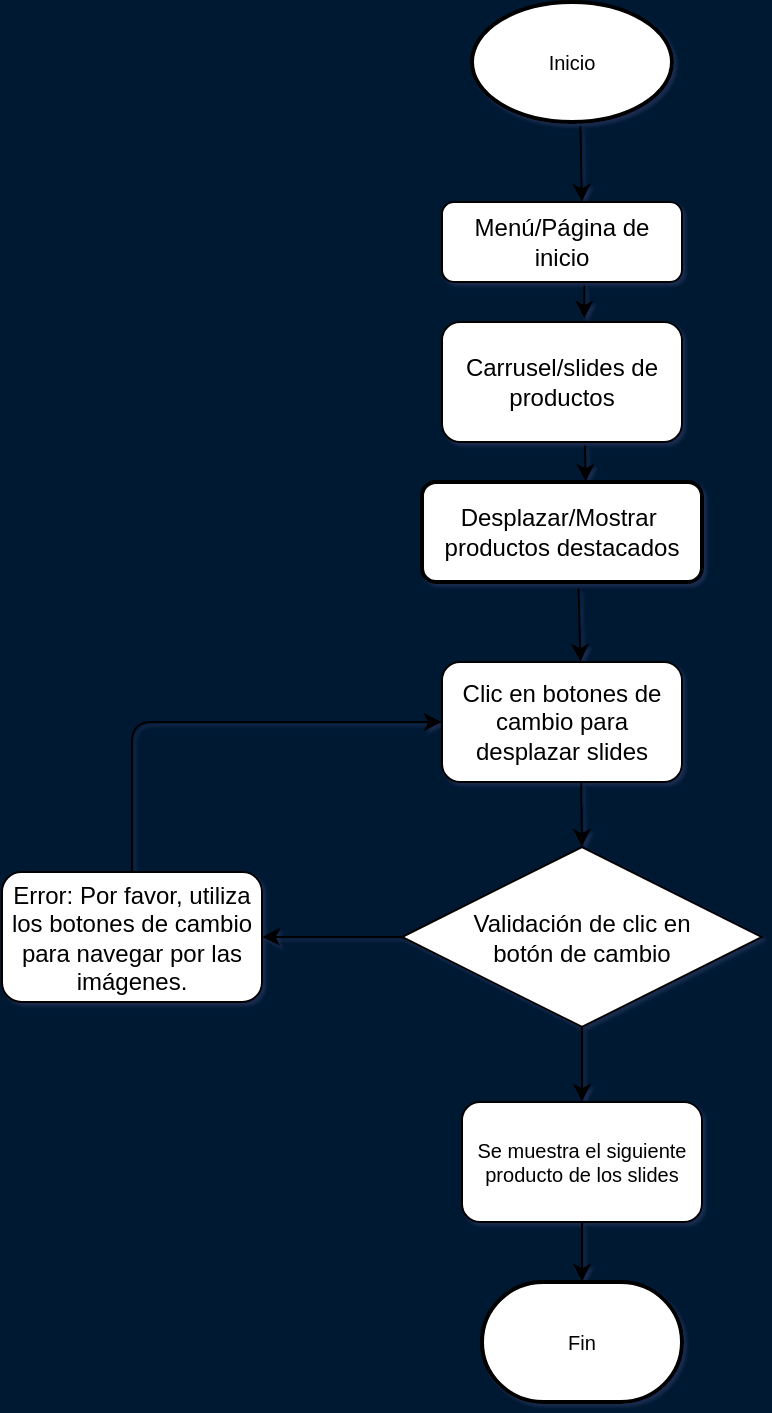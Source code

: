 <mxfile>
    <diagram id="7luQHBIn-hd0MQ_vto84" name="Page-1">
        <mxGraphModel dx="113" dy="229" grid="1" gridSize="10" guides="1" tooltips="1" connect="1" arrows="1" fold="1" page="1" pageScale="1" pageWidth="850" pageHeight="1100" background="#001933" math="0" shadow="1">
            <root>
                <mxCell id="0"/>
                <mxCell id="1" parent="0"/>
                <mxCell id="7" value="Menú/Página de inicio" style="rounded=1;whiteSpace=wrap;html=1;" vertex="1" parent="1">
                    <mxGeometry x="320" y="130" width="120" height="40" as="geometry"/>
                </mxCell>
                <mxCell id="8" value="Carrusel/slides de productos" style="rounded=1;whiteSpace=wrap;html=1;" vertex="1" parent="1">
                    <mxGeometry x="320" y="190" width="120" height="60" as="geometry"/>
                </mxCell>
                <mxCell id="9" value="Clic en botones de cambio para desplazar slides" style="rounded=1;whiteSpace=wrap;html=1;" vertex="1" parent="1">
                    <mxGeometry x="320" y="360" width="120" height="60" as="geometry"/>
                </mxCell>
                <mxCell id="10" value="Validación de clic en &lt;br style=&quot;font-size: 12px;&quot;&gt;botón de cambio" style="rhombus;whiteSpace=wrap;html=1;rounded=0;autosize=0;fixedWidth=0;fillColor=default;fontSize=12;verticalAlign=middle;" vertex="1" parent="1">
                    <mxGeometry x="300" y="452.5" width="180" height="90" as="geometry"/>
                </mxCell>
                <mxCell id="11" value="Error: Por favor, utiliza los botones de cambio para navegar por las imágenes." style="rounded=1;whiteSpace=wrap;html=1;" vertex="1" parent="1">
                    <mxGeometry x="100" y="465" width="130" height="65" as="geometry"/>
                </mxCell>
                <mxCell id="12" value="" style="endArrow=classic;html=1;entryX=0;entryY=0.5;entryDx=0;entryDy=0;exitX=0.5;exitY=0;exitDx=0;exitDy=0;" edge="1" parent="1" source="11" target="9">
                    <mxGeometry width="50" height="50" relative="1" as="geometry">
                        <mxPoint x="220" y="450" as="sourcePoint"/>
                        <mxPoint x="270" y="400" as="targetPoint"/>
                        <Array as="points">
                            <mxPoint x="165" y="390"/>
                        </Array>
                    </mxGeometry>
                </mxCell>
                <mxCell id="18" value="" style="endArrow=classic;html=1;fontSize=10;exitX=0;exitY=0.5;exitDx=0;exitDy=0;entryX=1;entryY=0.5;entryDx=0;entryDy=0;" edge="1" parent="1" source="10" target="11">
                    <mxGeometry width="50" height="50" relative="1" as="geometry">
                        <mxPoint x="280" y="550" as="sourcePoint"/>
                        <mxPoint x="330" y="500" as="targetPoint"/>
                    </mxGeometry>
                </mxCell>
                <mxCell id="19" value="Se muestra el siguiente producto de los slides" style="rounded=1;whiteSpace=wrap;html=1;fontSize=10;fillColor=default;" vertex="1" parent="1">
                    <mxGeometry x="330" y="580" width="120" height="60" as="geometry"/>
                </mxCell>
                <mxCell id="21" value="Fin" style="strokeWidth=2;html=1;shape=mxgraph.flowchart.terminator;whiteSpace=wrap;rounded=0;fontSize=10;fillColor=default;" vertex="1" parent="1">
                    <mxGeometry x="340" y="670" width="100" height="60" as="geometry"/>
                </mxCell>
                <mxCell id="22" value="Inicio" style="strokeWidth=2;html=1;shape=mxgraph.flowchart.start_1;whiteSpace=wrap;rounded=0;fontSize=10;fillColor=default;" vertex="1" parent="1">
                    <mxGeometry x="335" y="30" width="100" height="60" as="geometry"/>
                </mxCell>
                <mxCell id="23" value="" style="endArrow=classic;html=1;fontSize=10;exitX=0.5;exitY=1;exitDx=0;exitDy=0;entryX=0.5;entryY=0;entryDx=0;entryDy=0;" edge="1" parent="1" source="10" target="19">
                    <mxGeometry width="50" height="50" relative="1" as="geometry">
                        <mxPoint x="340" y="530" as="sourcePoint"/>
                        <mxPoint x="390" y="480" as="targetPoint"/>
                    </mxGeometry>
                </mxCell>
                <mxCell id="24" value="" style="endArrow=classic;html=1;fontSize=10;exitX=0.5;exitY=1;exitDx=0;exitDy=0;entryX=0.5;entryY=0;entryDx=0;entryDy=0;entryPerimeter=0;" edge="1" parent="1" source="19" target="21">
                    <mxGeometry width="50" height="50" relative="1" as="geometry">
                        <mxPoint x="370" y="700" as="sourcePoint"/>
                        <mxPoint x="390" y="680" as="targetPoint"/>
                    </mxGeometry>
                </mxCell>
                <mxCell id="25" value="" style="endArrow=classic;html=1;fontSize=10;exitX=0.58;exitY=1.007;exitDx=0;exitDy=0;exitPerimeter=0;entryX=0.5;entryY=0;entryDx=0;entryDy=0;" edge="1" parent="1" source="9" target="10">
                    <mxGeometry width="50" height="50" relative="1" as="geometry">
                        <mxPoint x="350" y="480" as="sourcePoint"/>
                        <mxPoint x="400" y="430" as="targetPoint"/>
                    </mxGeometry>
                </mxCell>
                <mxCell id="26" value="" style="endArrow=classic;html=1;fontSize=10;entryX=0.577;entryY=0;entryDx=0;entryDy=0;entryPerimeter=0;exitX=0.559;exitY=1.063;exitDx=0;exitDy=0;exitPerimeter=0;" edge="1" parent="1" source="29" target="9">
                    <mxGeometry width="50" height="50" relative="1" as="geometry">
                        <mxPoint x="389" y="330" as="sourcePoint"/>
                        <mxPoint x="400" y="350" as="targetPoint"/>
                    </mxGeometry>
                </mxCell>
                <mxCell id="27" value="" style="endArrow=classic;html=1;fontSize=10;exitX=0.593;exitY=1.04;exitDx=0;exitDy=0;exitPerimeter=0;entryX=0.593;entryY=-0.027;entryDx=0;entryDy=0;entryPerimeter=0;" edge="1" parent="1" source="7">
                    <mxGeometry width="50" height="50" relative="1" as="geometry">
                        <mxPoint x="380" y="220" as="sourcePoint"/>
                        <mxPoint x="391.16" y="188.38" as="targetPoint"/>
                    </mxGeometry>
                </mxCell>
                <mxCell id="28" value="" style="endArrow=classic;html=1;fontSize=10;exitX=0.542;exitY=1.033;exitDx=0;exitDy=0;exitPerimeter=0;entryX=0.583;entryY=0;entryDx=0;entryDy=0;entryPerimeter=0;" edge="1" parent="1" source="22" target="7">
                    <mxGeometry width="50" height="50" relative="1" as="geometry">
                        <mxPoint x="400" y="150" as="sourcePoint"/>
                        <mxPoint x="450" y="100" as="targetPoint"/>
                    </mxGeometry>
                </mxCell>
                <mxCell id="29" value="Desplazar/Mostrar&amp;nbsp; productos destacados" style="rounded=1;whiteSpace=wrap;html=1;absoluteArcSize=1;arcSize=14;strokeWidth=2;fontSize=12;fillColor=default;" vertex="1" parent="1">
                    <mxGeometry x="310" y="270" width="140" height="50" as="geometry"/>
                </mxCell>
                <mxCell id="30" value="" style="endArrow=classic;html=1;fontSize=12;exitX=0.596;exitY=1.027;exitDx=0;exitDy=0;exitPerimeter=0;entryX=0.585;entryY=0;entryDx=0;entryDy=0;entryPerimeter=0;" edge="1" parent="1" source="8" target="29">
                    <mxGeometry width="50" height="50" relative="1" as="geometry">
                        <mxPoint x="380" y="290" as="sourcePoint"/>
                        <mxPoint x="430" y="240" as="targetPoint"/>
                    </mxGeometry>
                </mxCell>
            </root>
        </mxGraphModel>
    </diagram>
</mxfile>
